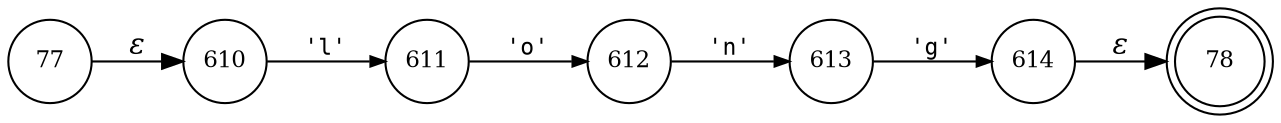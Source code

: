 digraph ATN {
rankdir=LR;
s78[fontsize=11, label="78", shape=doublecircle, fixedsize=true, width=.6];
s610[fontsize=11,label="610", shape=circle, fixedsize=true, width=.55, peripheries=1];
s611[fontsize=11,label="611", shape=circle, fixedsize=true, width=.55, peripheries=1];
s612[fontsize=11,label="612", shape=circle, fixedsize=true, width=.55, peripheries=1];
s613[fontsize=11,label="613", shape=circle, fixedsize=true, width=.55, peripheries=1];
s614[fontsize=11,label="614", shape=circle, fixedsize=true, width=.55, peripheries=1];
s77[fontsize=11,label="77", shape=circle, fixedsize=true, width=.55, peripheries=1];
s77 -> s610 [fontname="Times-Italic", label="&epsilon;"];
s610 -> s611 [fontsize=11, fontname="Courier", arrowsize=.7, label = "'l'", arrowhead = normal];
s611 -> s612 [fontsize=11, fontname="Courier", arrowsize=.7, label = "'o'", arrowhead = normal];
s612 -> s613 [fontsize=11, fontname="Courier", arrowsize=.7, label = "'n'", arrowhead = normal];
s613 -> s614 [fontsize=11, fontname="Courier", arrowsize=.7, label = "'g'", arrowhead = normal];
s614 -> s78 [fontname="Times-Italic", label="&epsilon;"];
}